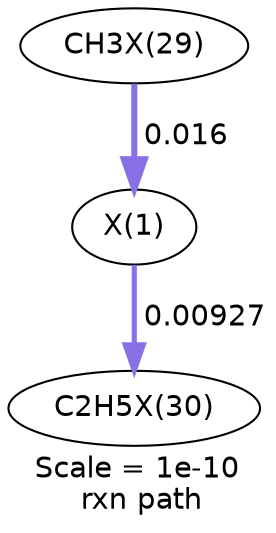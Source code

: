 digraph reaction_paths {
center=1;
s78 -> s74[fontname="Helvetica", style="setlinewidth(2.88)", arrowsize=1.44, color="0.7, 0.516, 0.9"
, label=" 0.016"];
s74 -> s79[fontname="Helvetica", style="setlinewidth(2.47)", arrowsize=1.23, color="0.7, 0.509, 0.9"
, label=" 0.00927"];
s74 [ fontname="Helvetica", label="X(1)"];
s78 [ fontname="Helvetica", label="CH3X(29)"];
s79 [ fontname="Helvetica", label="C2H5X(30)"];
 label = "Scale = 1e-10\l rxn path";
 fontname = "Helvetica";
}
